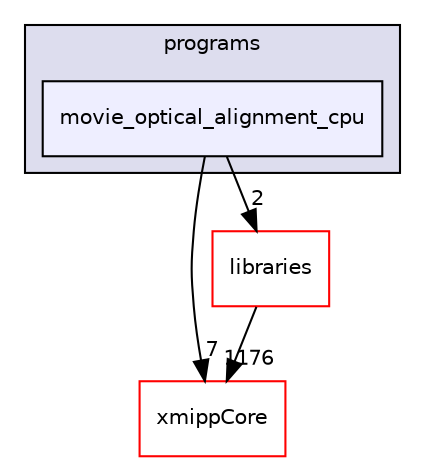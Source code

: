 digraph "xmipp/applications/programs/movie_optical_alignment_cpu" {
  compound=true
  node [ fontsize="10", fontname="Helvetica"];
  edge [ labelfontsize="10", labelfontname="Helvetica"];
  subgraph clusterdir_592b16dc4070b933e5655da2b0d20bbb {
    graph [ bgcolor="#ddddee", pencolor="black", label="programs" fontname="Helvetica", fontsize="10", URL="dir_592b16dc4070b933e5655da2b0d20bbb.html"]
  dir_c6755d8752d785ba2488bd866c822fed [shape=box, label="movie_optical_alignment_cpu", style="filled", fillcolor="#eeeeff", pencolor="black", URL="dir_c6755d8752d785ba2488bd866c822fed.html"];
  }
  dir_ce4d0d8fc85c2c70612466225bfce71d [shape=box label="xmippCore" fillcolor="white" style="filled" color="red" URL="dir_ce4d0d8fc85c2c70612466225bfce71d.html"];
  dir_29dba3f3840f20df3b04d1972e99046b [shape=box label="libraries" fillcolor="white" style="filled" color="red" URL="dir_29dba3f3840f20df3b04d1972e99046b.html"];
  dir_c6755d8752d785ba2488bd866c822fed->dir_ce4d0d8fc85c2c70612466225bfce71d [headlabel="7", labeldistance=1.5 headhref="dir_000130_000288.html"];
  dir_c6755d8752d785ba2488bd866c822fed->dir_29dba3f3840f20df3b04d1972e99046b [headlabel="2", labeldistance=1.5 headhref="dir_000130_000027.html"];
  dir_29dba3f3840f20df3b04d1972e99046b->dir_ce4d0d8fc85c2c70612466225bfce71d [headlabel="1176", labeldistance=1.5 headhref="dir_000027_000288.html"];
}

